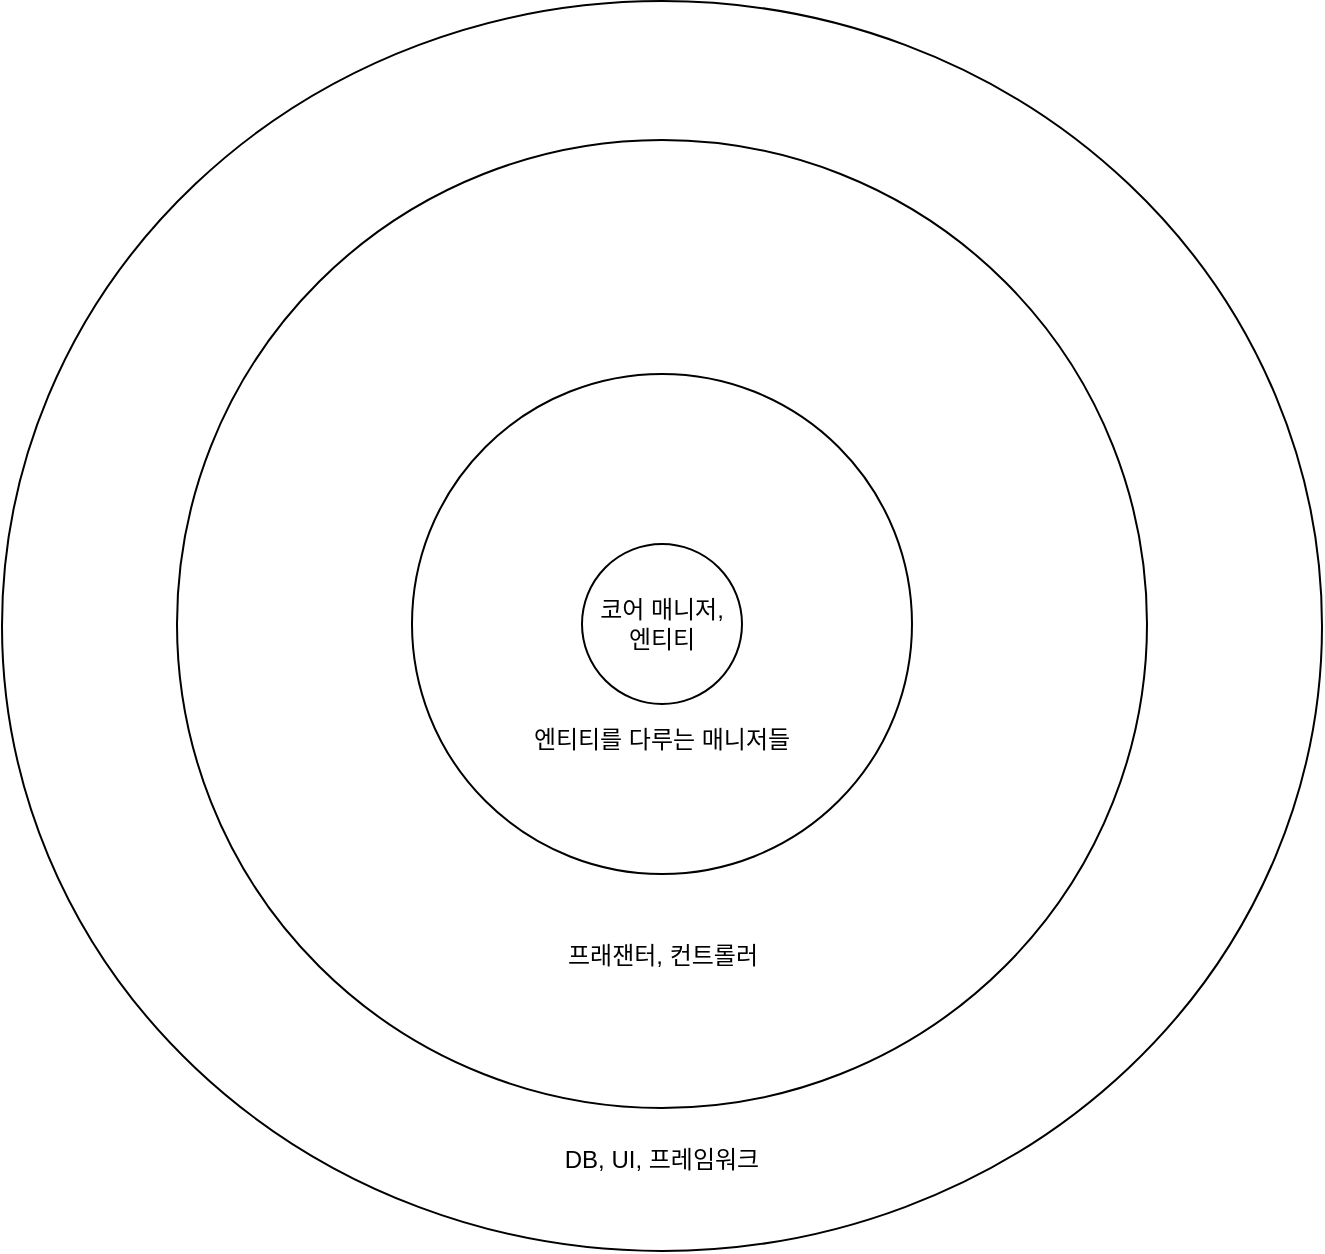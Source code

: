 <mxfile version="20.5.3" type="device"><diagram id="GEDaZlr1Uwkk35cEPuca" name="페이지-1"><mxGraphModel dx="1865" dy="577" grid="1" gridSize="10" guides="1" tooltips="1" connect="1" arrows="1" fold="1" page="1" pageScale="1" pageWidth="827" pageHeight="1169" math="0" shadow="0"><root><mxCell id="0"/><mxCell id="1" parent="0"/><mxCell id="1aIsDiS2CEw5toTh-Qu9-6" value="&lt;br&gt;&lt;br&gt;&lt;br&gt;&lt;br&gt;&lt;br&gt;&lt;br&gt;&lt;br&gt;&lt;br&gt;&lt;br&gt;&lt;br&gt;&lt;br&gt;&lt;br&gt;&lt;br&gt;&lt;br&gt;&lt;br&gt;&lt;br&gt;&lt;br&gt;&lt;br&gt;&lt;br&gt;&lt;br&gt;&lt;br&gt;&lt;br&gt;&lt;br&gt;&lt;br&gt;&lt;br&gt;&lt;br&gt;&lt;br&gt;&lt;br&gt;&lt;br&gt;&lt;br&gt;&lt;br&gt;&lt;br&gt;&lt;br&gt;&lt;br&gt;&lt;br&gt;&lt;br&gt;&lt;br&gt;DB, UI, 프레임워크" style="ellipse;whiteSpace=wrap;html=1;" vertex="1" parent="1"><mxGeometry x="-30" y="227.5" width="660" height="625" as="geometry"/></mxCell><mxCell id="1aIsDiS2CEw5toTh-Qu9-4" value="&lt;br&gt;&lt;br&gt;&lt;br&gt;&lt;br&gt;&lt;br&gt;&lt;br&gt;&lt;br&gt;&lt;br&gt;&lt;br&gt;&lt;br&gt;&lt;br&gt;&lt;br&gt;&lt;br&gt;&lt;br&gt;&lt;br&gt;&lt;br&gt;&lt;br&gt;&lt;br&gt;&lt;br&gt;&lt;br&gt;&lt;br&gt;&lt;br&gt;&lt;br&gt;&lt;br&gt;프래잰터, 컨트롤러&lt;br&gt;&lt;br&gt;" style="ellipse;whiteSpace=wrap;html=1;" vertex="1" parent="1"><mxGeometry x="57.5" y="297" width="485" height="484" as="geometry"/></mxCell><mxCell id="1aIsDiS2CEw5toTh-Qu9-2" value="&amp;nbsp; &amp;nbsp;&amp;nbsp;&lt;br&gt;&lt;br&gt;&lt;br&gt;&lt;br&gt;&lt;br&gt;&lt;br&gt;&lt;br&gt;&lt;br&gt;엔티티를 다루는 매니저들" style="ellipse;whiteSpace=wrap;html=1;aspect=fixed;" vertex="1" parent="1"><mxGeometry x="175" y="414" width="250" height="250" as="geometry"/></mxCell><mxCell id="1aIsDiS2CEw5toTh-Qu9-1" value="코어 매니저,&lt;br&gt;엔티티" style="ellipse;whiteSpace=wrap;html=1;" vertex="1" parent="1"><mxGeometry x="260" y="499" width="80" height="80" as="geometry"/></mxCell></root></mxGraphModel></diagram></mxfile>